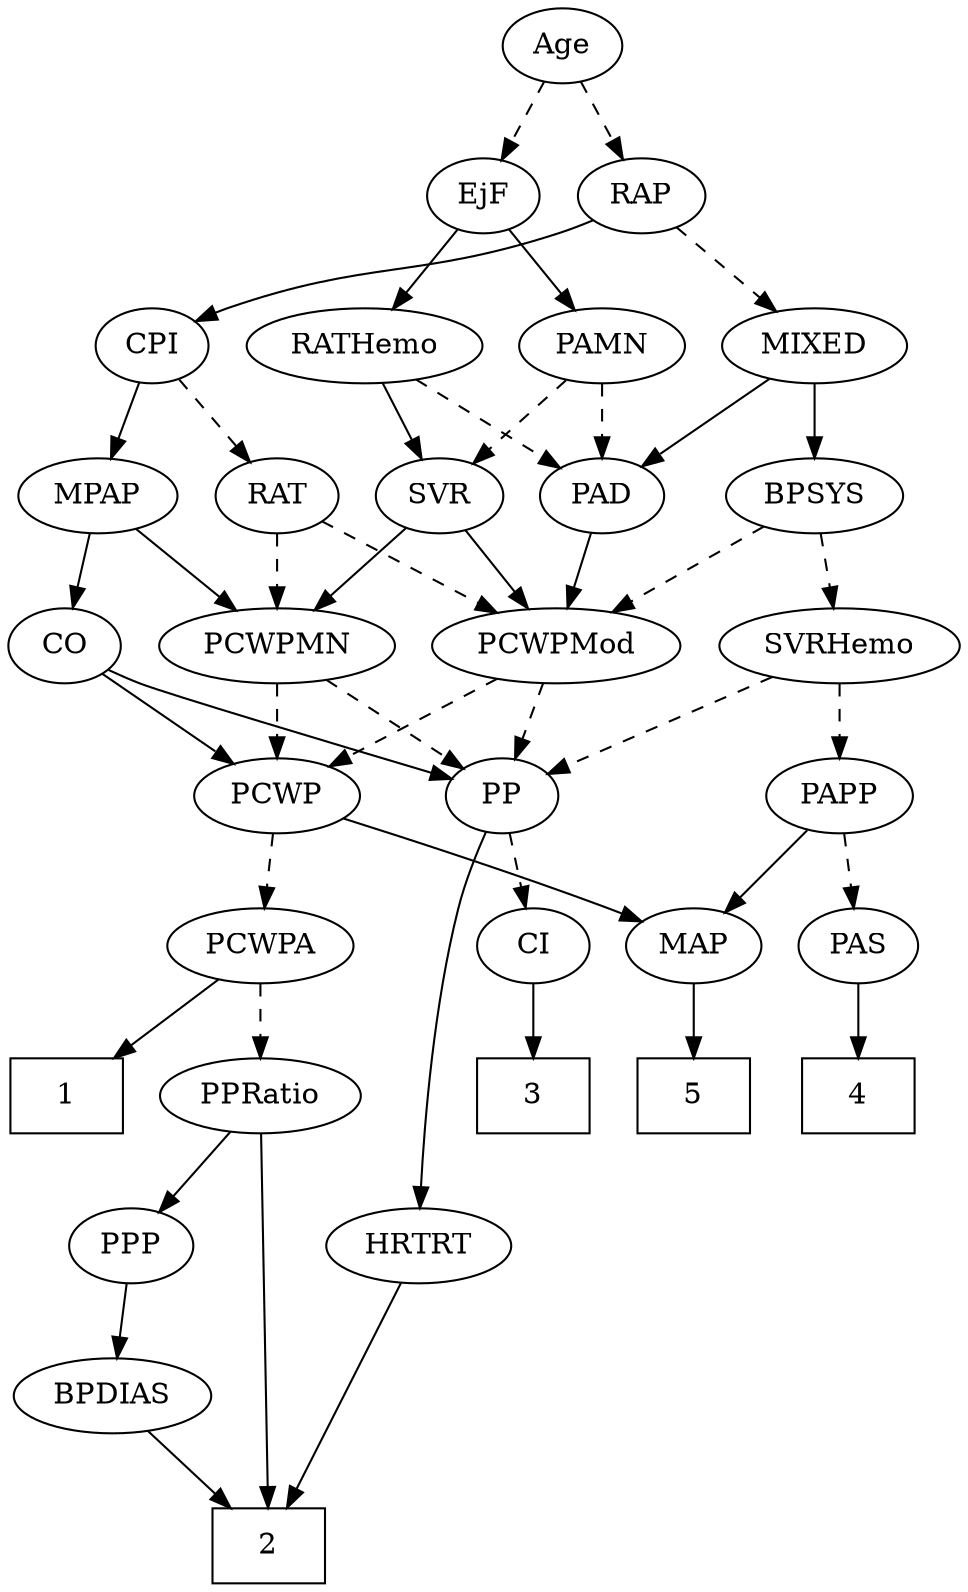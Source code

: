 strict digraph {
	graph [bb="0,0,438,756"];
	node [label="\N"];
	1	[height=0.5,
		pos="36,234",
		shape=box,
		width=0.75];
	2	[height=0.5,
		pos="136,18",
		shape=box,
		width=0.75];
	3	[height=0.5,
		pos="259,234",
		shape=box,
		width=0.75];
	4	[height=0.5,
		pos="411,234",
		shape=box,
		width=0.75];
	5	[height=0.5,
		pos="335,234",
		shape=box,
		width=0.75];
	Age	[height=0.5,
		pos="252,738",
		width=0.75];
	EjF	[height=0.5,
		pos="216,666",
		width=0.75];
	Age -> EjF	[pos="e,224.3,683.15 243.65,720.76 239.29,712.28 233.85,701.71 228.96,692.2",
		style=dashed];
	RAP	[height=0.5,
		pos="289,666",
		width=0.77632];
	Age -> RAP	[pos="e,280.46,683.15 260.58,720.76 265.06,712.28 270.65,701.71 275.68,692.2",
		style=dashed];
	PAMN	[height=0.5,
		pos="268,594",
		width=1.011];
	EjF -> PAMN	[pos="e,255.77,611.47 227.54,649.46 234.02,640.74 242.26,629.65 249.61,619.76",
		style=solid];
	RATHemo	[height=0.5,
		pos="164,594",
		width=1.3721];
	EjF -> RATHemo	[pos="e,176.23,611.47 204.46,649.46 197.98,640.74 189.74,629.65 182.39,619.76",
		style=solid];
	MIXED	[height=0.5,
		pos="363,594",
		width=1.1193];
	RAP -> MIXED	[pos="e,346.66,610.46 304.33,650.5 314.38,641 327.71,628.38 339.13,617.58",
		style=dashed];
	CPI	[height=0.5,
		pos="70,594",
		width=0.75];
	RAP -> CPI	[pos="e,90.643,605.61 267.37,654.23 262.39,651.99 257.07,649.77 252,648 188.91,625.95 168.97,634.38 106,612 104.1,611.32 102.16,610.58 \
100.21,609.79",
		style=solid];
	BPSYS	[height=0.5,
		pos="362,522",
		width=1.0471];
	MIXED -> BPSYS	[pos="e,362.24,540.1 362.75,575.7 362.64,567.98 362.51,558.71 362.39,550.11",
		style=solid];
	PAD	[height=0.5,
		pos="269,522",
		width=0.79437];
	MIXED -> PAD	[pos="e,286.69,536.17 343.07,578.15 329.1,567.75 310.3,553.75 295.13,542.46",
		style=solid];
	MPAP	[height=0.5,
		pos="41,522",
		width=0.97491];
	CO	[height=0.5,
		pos="27,450",
		width=0.75];
	MPAP -> CO	[pos="e,30.455,468.28 37.611,504.05 36.069,496.35 34.205,487.03 32.473,478.36",
		style=solid];
	PCWPMN	[height=0.5,
		pos="122,450",
		width=1.3902];
	MPAP -> PCWPMN	[pos="e,103.72,466.8 58.178,506.15 69.149,496.67 83.584,484.2 95.951,473.51",
		style=solid];
	PCWPMod	[height=0.5,
		pos="242,450",
		width=1.4443];
	BPSYS -> PCWPMod	[pos="e,267.26,465.73 339.15,507.67 321.34,497.28 296.33,482.69 276.15,470.92",
		style=dashed];
	SVRHemo	[height=0.5,
		pos="362,450",
		width=1.3902];
	BPSYS -> SVRHemo	[pos="e,362,468.1 362,503.7 362,495.98 362,486.71 362,478.11",
		style=dashed];
	PAD -> PCWPMod	[pos="e,248.54,467.96 262.6,504.41 259.49,496.34 255.67,486.43 252.17,477.35",
		style=solid];
	PP	[height=0.5,
		pos="223,378",
		width=0.75];
	CO -> PP	[pos="e,198.82,386.01 48.132,438.5 52.969,436.24 58.123,433.95 63,432 105.66,414.94 156.17,398.87 188.86,388.99",
		style=solid];
	PCWP	[height=0.5,
		pos="122,378",
		width=0.97491];
	CO -> PCWP	[pos="e,102.73,393.2 44.424,436.16 58.474,425.81 78.486,411.06 94.666,399.14",
		style=solid];
	PAS	[height=0.5,
		pos="411,306",
		width=0.75];
	PAS -> 4	[pos="e,411,252.1 411,287.7 411,279.98 411,270.71 411,262.11",
		style=solid];
	PAMN -> PAD	[pos="e,268.76,540.1 268.25,575.7 268.36,567.98 268.49,558.71 268.61,550.11",
		style=dashed];
	SVR	[height=0.5,
		pos="194,522",
		width=0.77632];
	PAMN -> SVR	[pos="e,209.02,537.21 251.94,577.81 241.58,568.01 227.95,555.12 216.52,544.3",
		style=dashed];
	RATHemo -> PAD	[pos="e,250.12,535.59 186.78,577.81 202.91,567.06 224.62,552.59 241.68,541.22",
		style=dashed];
	RATHemo -> SVR	[pos="e,186.8,539.79 171.26,576.05 174.73,567.97 178.95,558.12 182.81,549.11",
		style=solid];
	CPI -> MPAP	[pos="e,48.025,539.96 63.127,576.41 59.782,568.34 55.679,558.43 51.918,549.35",
		style=solid];
	RAT	[height=0.5,
		pos="121,522",
		width=0.75827];
	CPI -> RAT	[pos="e,109.71,538.49 81.319,577.46 87.921,568.4 96.384,556.79 103.8,546.61",
		style=dashed];
	RAT -> PCWPMod	[pos="e,216.51,465.74 140.98,509.44 159.07,498.98 186.11,483.34 207.66,470.87",
		style=dashed];
	RAT -> PCWPMN	[pos="e,121.76,468.1 121.25,503.7 121.36,495.98 121.49,486.71 121.61,478.11",
		style=dashed];
	SVR -> PCWPMod	[pos="e,230.48,467.8 204.89,505.12 210.74,496.59 218.08,485.89 224.68,476.25",
		style=solid];
	SVR -> PCWPMN	[pos="e,138.66,467.2 179.08,506.5 169.51,497.19 156.87,484.9 145.92,474.25",
		style=solid];
	PCWPMod -> PP	[pos="e,227.56,395.79 237.4,432.05 235.25,424.14 232.65,414.54 230.24,405.69",
		style=dashed];
	PCWPMod -> PCWP	[pos="e,144.58,392.17 216.55,434.15 198.14,423.41 173.14,408.83 153.48,397.36",
		style=dashed];
	PCWPA	[height=0.5,
		pos="121,306",
		width=1.1555];
	PCWPA -> 1	[pos="e,56.797,252.13 102.56,289.81 91.502,280.71 77.209,268.94 64.704,258.64",
		style=solid];
	PPRatio	[height=0.5,
		pos="121,234",
		width=1.1013];
	PCWPA -> PPRatio	[pos="e,121,252.1 121,287.7 121,279.98 121,270.71 121,262.11",
		style=dashed];
	PCWPMN -> PP	[pos="e,204.84,391.59 143.92,433.81 159.29,423.16 179.93,408.85 196.27,397.53",
		style=dashed];
	PCWPMN -> PCWP	[pos="e,122,396.1 122,431.7 122,423.98 122,414.71 122,406.11",
		style=dashed];
	SVRHemo -> PP	[pos="e,243.95,389.55 334.21,435 310.7,423.17 277.11,406.25 253,394.11",
		style=dashed];
	PAPP	[height=0.5,
		pos="362,378",
		width=0.88464];
	SVRHemo -> PAPP	[pos="e,362,396.1 362,431.7 362,423.98 362,414.71 362,406.11",
		style=dashed];
	BPDIAS	[height=0.5,
		pos="136,90",
		width=1.1735];
	BPDIAS -> 2	[pos="e,136,36.104 136,71.697 136,63.983 136,54.712 136,46.112",
		style=solid];
	MAP	[height=0.5,
		pos="335,306",
		width=0.84854];
	MAP -> 5	[pos="e,335,252.1 335,287.7 335,279.98 335,270.71 335,262.11",
		style=solid];
	CI	[height=0.5,
		pos="259,306",
		width=0.75];
	PP -> CI	[pos="e,250.7,323.15 231.35,360.76 235.71,352.28 241.15,341.71 246.04,332.2",
		style=dashed];
	HRTRT	[height=0.5,
		pos="206,162",
		width=1.1013];
	PP -> HRTRT	[pos="e,207.37,180.23 221.64,359.85 218.7,322.83 211.73,235.18 208.18,190.39",
		style=solid];
	PPP	[height=0.5,
		pos="121,162",
		width=0.75];
	PPP -> BPDIAS	[pos="e,132.3,108.28 124.63,144.05 126.3,136.26 128.32,126.82 130.2,118.08",
		style=solid];
	PPRatio -> 2	[pos="e,112.7,36.181 106.51,217.17 98.467,207.27 89.25,193.82 85,180 70.892,134.12 67.058,116.52 85,72 89.349,61.209 97.062,51.386 105.19,\
43.209",
		style=solid];
	PPRatio -> PPP	[pos="e,121,180.1 121,215.7 121,207.98 121,198.71 121,190.11",
		style=solid];
	PCWP -> PCWPA	[pos="e,121.24,324.1 121.75,359.7 121.64,351.98 121.51,342.71 121.39,334.11",
		style=dashed];
	PCWP -> MAP	[pos="e,311.47,317.48 152.32,368.75 187.11,359.05 245.71,341.97 295,324 297.36,323.14 299.78,322.22 302.2,321.26",
		style=solid];
	CI -> 3	[pos="e,259,252.1 259,287.7 259,279.98 259,270.71 259,262.11",
		style=solid];
	PAPP -> PAS	[pos="e,399.93,322.82 373.12,361.12 379.32,352.26 387.17,341.04 394.12,331.12",
		style=dashed];
	PAPP -> MAP	[pos="e,341.48,323.79 355.46,360.05 352.38,352.06 348.63,342.33 345.18,333.4",
		style=solid];
	HRTRT -> 2	[pos="e,157.28,36.053 205.14,143.99 203.59,125.34 199.23,95.023 187,72 181.35,61.359 172.93,51.361 164.56,42.979",
		style=solid];
}
